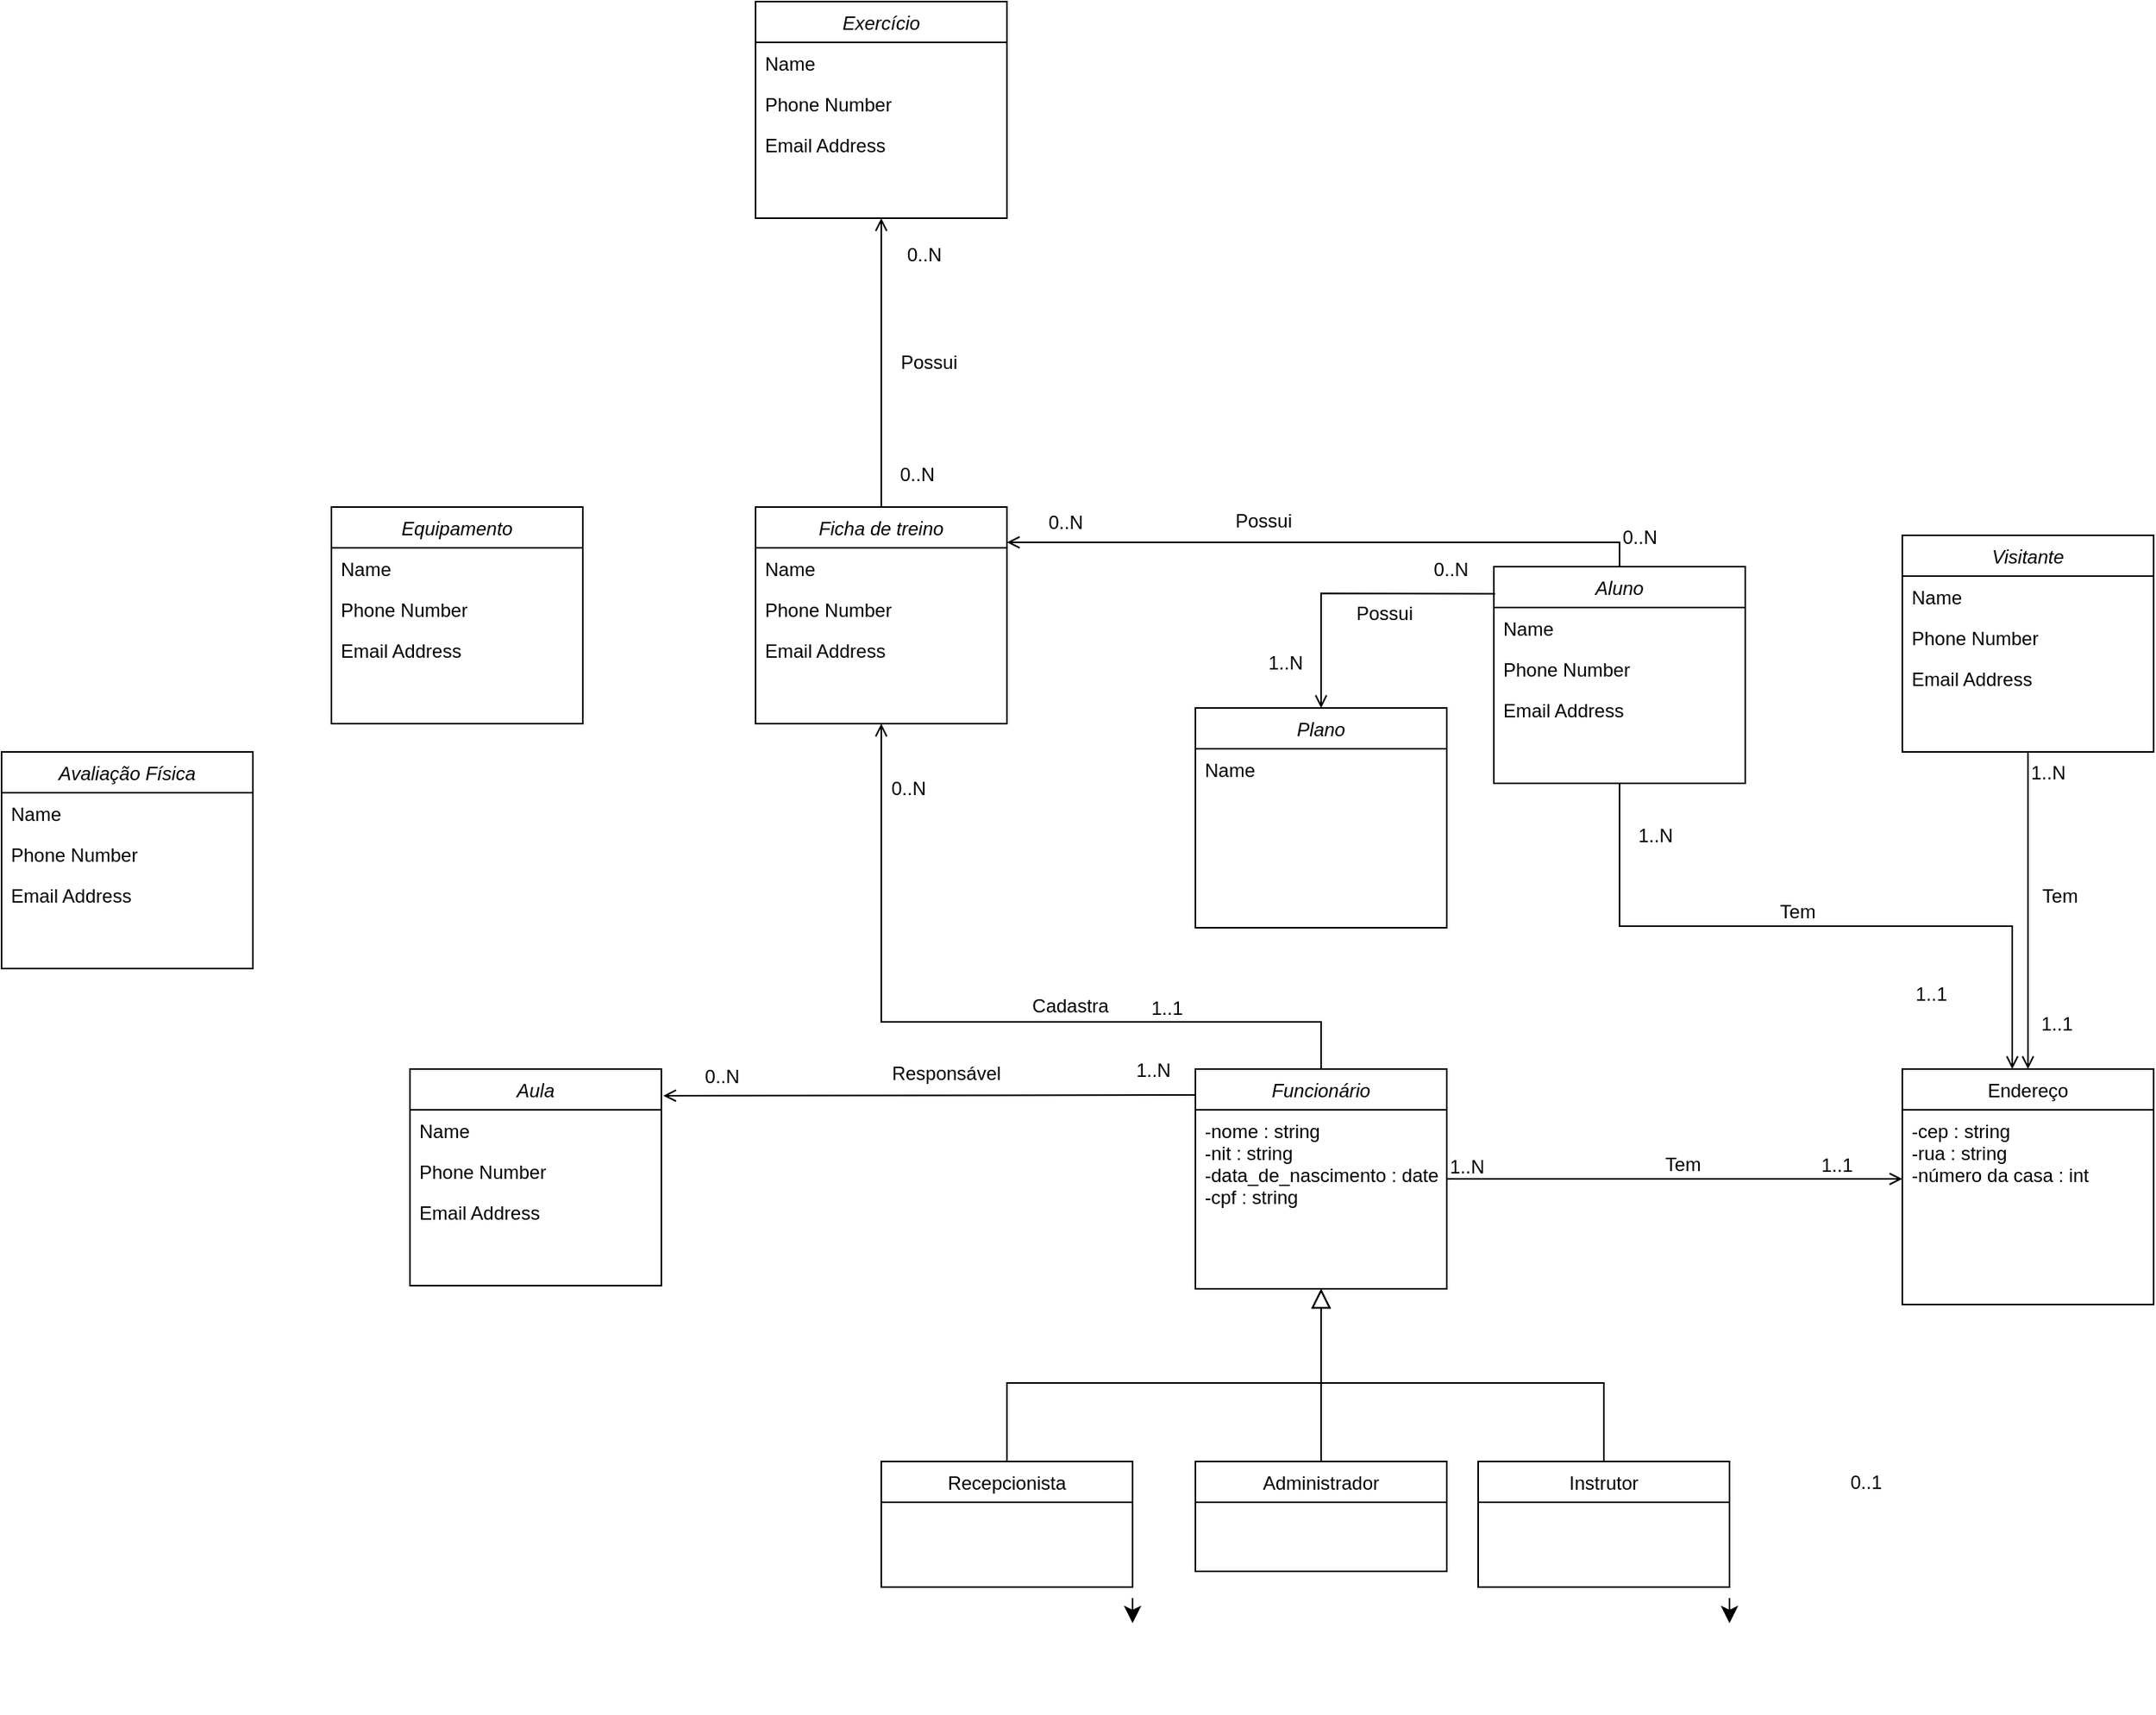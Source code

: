 <mxfile version="24.7.16">
  <diagram id="C5RBs43oDa-KdzZeNtuy" name="Page-1">
    <mxGraphModel dx="2684" dy="2253" grid="1" gridSize="10" guides="1" tooltips="1" connect="1" arrows="1" fold="1" page="1" pageScale="1" pageWidth="827" pageHeight="1169" math="0" shadow="0">
      <root>
        <mxCell id="WIyWlLk6GJQsqaUBKTNV-0" />
        <mxCell id="WIyWlLk6GJQsqaUBKTNV-1" parent="WIyWlLk6GJQsqaUBKTNV-0" />
        <mxCell id="zkfFHV4jXpPFQw0GAbJ--0" value="Funcionário" style="swimlane;fontStyle=2;align=center;verticalAlign=top;childLayout=stackLayout;horizontal=1;startSize=26;horizontalStack=0;resizeParent=1;resizeLast=0;collapsible=1;marginBottom=0;rounded=0;shadow=0;strokeWidth=1;" parent="WIyWlLk6GJQsqaUBKTNV-1" vertex="1">
          <mxGeometry x="120" y="110" width="160" height="140" as="geometry">
            <mxRectangle x="230" y="140" width="160" height="26" as="alternateBounds" />
          </mxGeometry>
        </mxCell>
        <mxCell id="zkfFHV4jXpPFQw0GAbJ--1" value="-nome : string&#xa;-nit : string&#xa;-data_de_nascimento : date&#xa;-cpf : string&#xa;" style="text;align=left;verticalAlign=top;spacingLeft=4;spacingRight=4;overflow=hidden;rotatable=0;points=[[0,0.5],[1,0.5]];portConstraint=eastwest;" parent="zkfFHV4jXpPFQw0GAbJ--0" vertex="1">
          <mxGeometry y="26" width="160" height="114" as="geometry" />
        </mxCell>
        <mxCell id="zkfFHV4jXpPFQw0GAbJ--6" value="Administrador" style="swimlane;fontStyle=0;align=center;verticalAlign=top;childLayout=stackLayout;horizontal=1;startSize=26;horizontalStack=0;resizeParent=1;resizeLast=0;collapsible=1;marginBottom=0;rounded=0;shadow=0;strokeWidth=1;" parent="WIyWlLk6GJQsqaUBKTNV-1" vertex="1">
          <mxGeometry x="120" y="360" width="160" height="70" as="geometry">
            <mxRectangle x="130" y="380" width="160" height="26" as="alternateBounds" />
          </mxGeometry>
        </mxCell>
        <mxCell id="zkfFHV4jXpPFQw0GAbJ--12" value="" style="endArrow=block;endSize=10;endFill=0;shadow=0;strokeWidth=1;rounded=0;curved=0;edgeStyle=elbowEdgeStyle;elbow=vertical;" parent="WIyWlLk6GJQsqaUBKTNV-1" source="zkfFHV4jXpPFQw0GAbJ--6" target="zkfFHV4jXpPFQw0GAbJ--0" edge="1">
          <mxGeometry width="160" relative="1" as="geometry">
            <mxPoint x="200" y="203" as="sourcePoint" />
            <mxPoint x="200" y="203" as="targetPoint" />
          </mxGeometry>
        </mxCell>
        <mxCell id="zkfFHV4jXpPFQw0GAbJ--13" value="Instrutor" style="swimlane;fontStyle=0;align=center;verticalAlign=top;childLayout=stackLayout;horizontal=1;startSize=26;horizontalStack=0;resizeParent=1;resizeLast=0;collapsible=1;marginBottom=0;rounded=0;shadow=0;strokeWidth=1;" parent="WIyWlLk6GJQsqaUBKTNV-1" vertex="1">
          <mxGeometry x="300" y="360" width="160" height="80" as="geometry">
            <mxRectangle x="300" y="360" width="170" height="26" as="alternateBounds" />
          </mxGeometry>
        </mxCell>
        <mxCell id="24QKdGt3Yd-0IMkW7e9c-9" style="edgeStyle=none;curved=1;rounded=0;orthogonalLoop=1;jettySize=auto;html=1;fontSize=12;startSize=8;endSize=8;" edge="1" parent="zkfFHV4jXpPFQw0GAbJ--13">
          <mxGeometry relative="1" as="geometry">
            <mxPoint x="160" y="87" as="sourcePoint" />
            <mxPoint x="160" y="103" as="targetPoint" />
          </mxGeometry>
        </mxCell>
        <mxCell id="zkfFHV4jXpPFQw0GAbJ--16" value="" style="endArrow=block;endSize=10;endFill=0;shadow=0;strokeWidth=1;rounded=0;curved=0;edgeStyle=elbowEdgeStyle;elbow=vertical;" parent="WIyWlLk6GJQsqaUBKTNV-1" source="zkfFHV4jXpPFQw0GAbJ--13" target="zkfFHV4jXpPFQw0GAbJ--0" edge="1">
          <mxGeometry width="160" relative="1" as="geometry">
            <mxPoint x="210" y="373" as="sourcePoint" />
            <mxPoint x="310" y="271" as="targetPoint" />
            <Array as="points">
              <mxPoint x="290" y="310" />
            </Array>
          </mxGeometry>
        </mxCell>
        <mxCell id="zkfFHV4jXpPFQw0GAbJ--17" value="Endereço" style="swimlane;fontStyle=0;align=center;verticalAlign=top;childLayout=stackLayout;horizontal=1;startSize=26;horizontalStack=0;resizeParent=1;resizeLast=0;collapsible=1;marginBottom=0;rounded=0;shadow=0;strokeWidth=1;" parent="WIyWlLk6GJQsqaUBKTNV-1" vertex="1">
          <mxGeometry x="570" y="110" width="160" height="150" as="geometry">
            <mxRectangle x="550" y="140" width="160" height="26" as="alternateBounds" />
          </mxGeometry>
        </mxCell>
        <mxCell id="zkfFHV4jXpPFQw0GAbJ--18" value="-cep : string&#xa;-rua : string&#xa;-número da casa : int" style="text;align=left;verticalAlign=top;spacingLeft=4;spacingRight=4;overflow=hidden;rotatable=0;points=[[0,0.5],[1,0.5]];portConstraint=eastwest;" parent="zkfFHV4jXpPFQw0GAbJ--17" vertex="1">
          <mxGeometry y="26" width="160" height="124" as="geometry" />
        </mxCell>
        <mxCell id="zkfFHV4jXpPFQw0GAbJ--26" value="" style="endArrow=open;shadow=0;strokeWidth=1;rounded=0;curved=0;endFill=1;edgeStyle=elbowEdgeStyle;elbow=vertical;" parent="WIyWlLk6GJQsqaUBKTNV-1" source="zkfFHV4jXpPFQw0GAbJ--0" target="zkfFHV4jXpPFQw0GAbJ--17" edge="1">
          <mxGeometry x="0.5" y="41" relative="1" as="geometry">
            <mxPoint x="380" y="192" as="sourcePoint" />
            <mxPoint x="540" y="192" as="targetPoint" />
            <mxPoint x="-40" y="32" as="offset" />
          </mxGeometry>
        </mxCell>
        <mxCell id="zkfFHV4jXpPFQw0GAbJ--27" value="1..N" style="resizable=0;align=left;verticalAlign=bottom;labelBackgroundColor=none;fontSize=12;" parent="zkfFHV4jXpPFQw0GAbJ--26" connectable="0" vertex="1">
          <mxGeometry x="-1" relative="1" as="geometry">
            <mxPoint y="1" as="offset" />
          </mxGeometry>
        </mxCell>
        <mxCell id="zkfFHV4jXpPFQw0GAbJ--28" value="1..1" style="resizable=0;align=right;verticalAlign=bottom;labelBackgroundColor=none;fontSize=12;" parent="zkfFHV4jXpPFQw0GAbJ--26" connectable="0" vertex="1">
          <mxGeometry x="1" relative="1" as="geometry">
            <mxPoint x="-30" as="offset" />
          </mxGeometry>
        </mxCell>
        <mxCell id="zkfFHV4jXpPFQw0GAbJ--29" value="Tem" style="text;html=1;resizable=0;points=[];;align=center;verticalAlign=middle;labelBackgroundColor=none;rounded=0;shadow=0;strokeWidth=1;fontSize=12;" parent="zkfFHV4jXpPFQw0GAbJ--26" vertex="1" connectable="0">
          <mxGeometry x="0.5" y="49" relative="1" as="geometry">
            <mxPoint x="-68" y="40" as="offset" />
          </mxGeometry>
        </mxCell>
        <mxCell id="24QKdGt3Yd-0IMkW7e9c-0" value="Visitante&#xa;" style="swimlane;fontStyle=2;align=center;verticalAlign=top;childLayout=stackLayout;horizontal=1;startSize=26;horizontalStack=0;resizeParent=1;resizeLast=0;collapsible=1;marginBottom=0;rounded=0;shadow=0;strokeWidth=1;" vertex="1" parent="WIyWlLk6GJQsqaUBKTNV-1">
          <mxGeometry x="570" y="-230" width="160" height="138" as="geometry">
            <mxRectangle x="230" y="140" width="160" height="26" as="alternateBounds" />
          </mxGeometry>
        </mxCell>
        <mxCell id="24QKdGt3Yd-0IMkW7e9c-1" value="Name" style="text;align=left;verticalAlign=top;spacingLeft=4;spacingRight=4;overflow=hidden;rotatable=0;points=[[0,0.5],[1,0.5]];portConstraint=eastwest;" vertex="1" parent="24QKdGt3Yd-0IMkW7e9c-0">
          <mxGeometry y="26" width="160" height="26" as="geometry" />
        </mxCell>
        <mxCell id="24QKdGt3Yd-0IMkW7e9c-2" value="Phone Number" style="text;align=left;verticalAlign=top;spacingLeft=4;spacingRight=4;overflow=hidden;rotatable=0;points=[[0,0.5],[1,0.5]];portConstraint=eastwest;rounded=0;shadow=0;html=0;" vertex="1" parent="24QKdGt3Yd-0IMkW7e9c-0">
          <mxGeometry y="52" width="160" height="26" as="geometry" />
        </mxCell>
        <mxCell id="24QKdGt3Yd-0IMkW7e9c-3" value="Email Address" style="text;align=left;verticalAlign=top;spacingLeft=4;spacingRight=4;overflow=hidden;rotatable=0;points=[[0,0.5],[1,0.5]];portConstraint=eastwest;rounded=0;shadow=0;html=0;" vertex="1" parent="24QKdGt3Yd-0IMkW7e9c-0">
          <mxGeometry y="78" width="160" height="26" as="geometry" />
        </mxCell>
        <mxCell id="24QKdGt3Yd-0IMkW7e9c-6" value="0..1" style="resizable=0;align=left;verticalAlign=bottom;labelBackgroundColor=none;fontSize=12;" connectable="0" vertex="1" parent="WIyWlLk6GJQsqaUBKTNV-1">
          <mxGeometry x="670" y="520" as="geometry">
            <mxPoint x="-135" y="-138" as="offset" />
          </mxGeometry>
        </mxCell>
        <mxCell id="24QKdGt3Yd-0IMkW7e9c-11" value="Recepcionista" style="swimlane;fontStyle=0;align=center;verticalAlign=top;childLayout=stackLayout;horizontal=1;startSize=26;horizontalStack=0;resizeParent=1;resizeLast=0;collapsible=1;marginBottom=0;rounded=0;shadow=0;strokeWidth=1;" vertex="1" parent="WIyWlLk6GJQsqaUBKTNV-1">
          <mxGeometry x="-80" y="360" width="160" height="80" as="geometry">
            <mxRectangle x="340" y="380" width="170" height="26" as="alternateBounds" />
          </mxGeometry>
        </mxCell>
        <mxCell id="24QKdGt3Yd-0IMkW7e9c-12" value="&#xa;" style="text;align=left;verticalAlign=top;spacingLeft=4;spacingRight=4;overflow=hidden;rotatable=0;points=[[0,0.5],[1,0.5]];portConstraint=eastwest;" vertex="1" parent="24QKdGt3Yd-0IMkW7e9c-11">
          <mxGeometry y="26" width="160" height="34" as="geometry" />
        </mxCell>
        <mxCell id="24QKdGt3Yd-0IMkW7e9c-13" style="edgeStyle=none;curved=1;rounded=0;orthogonalLoop=1;jettySize=auto;html=1;fontSize=12;startSize=8;endSize=8;" edge="1" parent="24QKdGt3Yd-0IMkW7e9c-11">
          <mxGeometry relative="1" as="geometry">
            <mxPoint x="160" y="87" as="sourcePoint" />
            <mxPoint x="160" y="103" as="targetPoint" />
          </mxGeometry>
        </mxCell>
        <mxCell id="24QKdGt3Yd-0IMkW7e9c-24" value="" style="endArrow=none;html=1;rounded=0;fontSize=12;startSize=8;endSize=8;curved=0;exitX=0.5;exitY=0;exitDx=0;exitDy=0;" edge="1" parent="WIyWlLk6GJQsqaUBKTNV-1" source="24QKdGt3Yd-0IMkW7e9c-11">
          <mxGeometry width="50" height="50" relative="1" as="geometry">
            <mxPoint y="340" as="sourcePoint" />
            <mxPoint x="200" y="310" as="targetPoint" />
            <Array as="points">
              <mxPoint y="310" />
            </Array>
          </mxGeometry>
        </mxCell>
        <mxCell id="24QKdGt3Yd-0IMkW7e9c-26" value="Aluno&#xa;" style="swimlane;fontStyle=2;align=center;verticalAlign=top;childLayout=stackLayout;horizontal=1;startSize=26;horizontalStack=0;resizeParent=1;resizeLast=0;collapsible=1;marginBottom=0;rounded=0;shadow=0;strokeWidth=1;" vertex="1" parent="WIyWlLk6GJQsqaUBKTNV-1">
          <mxGeometry x="310" y="-210" width="160" height="138" as="geometry">
            <mxRectangle x="230" y="140" width="160" height="26" as="alternateBounds" />
          </mxGeometry>
        </mxCell>
        <mxCell id="24QKdGt3Yd-0IMkW7e9c-27" value="Name" style="text;align=left;verticalAlign=top;spacingLeft=4;spacingRight=4;overflow=hidden;rotatable=0;points=[[0,0.5],[1,0.5]];portConstraint=eastwest;" vertex="1" parent="24QKdGt3Yd-0IMkW7e9c-26">
          <mxGeometry y="26" width="160" height="26" as="geometry" />
        </mxCell>
        <mxCell id="24QKdGt3Yd-0IMkW7e9c-28" value="Phone Number" style="text;align=left;verticalAlign=top;spacingLeft=4;spacingRight=4;overflow=hidden;rotatable=0;points=[[0,0.5],[1,0.5]];portConstraint=eastwest;rounded=0;shadow=0;html=0;" vertex="1" parent="24QKdGt3Yd-0IMkW7e9c-26">
          <mxGeometry y="52" width="160" height="26" as="geometry" />
        </mxCell>
        <mxCell id="24QKdGt3Yd-0IMkW7e9c-29" value="Email Address" style="text;align=left;verticalAlign=top;spacingLeft=4;spacingRight=4;overflow=hidden;rotatable=0;points=[[0,0.5],[1,0.5]];portConstraint=eastwest;rounded=0;shadow=0;html=0;" vertex="1" parent="24QKdGt3Yd-0IMkW7e9c-26">
          <mxGeometry y="78" width="160" height="26" as="geometry" />
        </mxCell>
        <mxCell id="24QKdGt3Yd-0IMkW7e9c-32" value="Ficha de treino" style="swimlane;fontStyle=2;align=center;verticalAlign=top;childLayout=stackLayout;horizontal=1;startSize=26;horizontalStack=0;resizeParent=1;resizeLast=0;collapsible=1;marginBottom=0;rounded=0;shadow=0;strokeWidth=1;" vertex="1" parent="WIyWlLk6GJQsqaUBKTNV-1">
          <mxGeometry x="-160" y="-248" width="160" height="138" as="geometry">
            <mxRectangle x="230" y="140" width="160" height="26" as="alternateBounds" />
          </mxGeometry>
        </mxCell>
        <mxCell id="24QKdGt3Yd-0IMkW7e9c-33" value="Name" style="text;align=left;verticalAlign=top;spacingLeft=4;spacingRight=4;overflow=hidden;rotatable=0;points=[[0,0.5],[1,0.5]];portConstraint=eastwest;" vertex="1" parent="24QKdGt3Yd-0IMkW7e9c-32">
          <mxGeometry y="26" width="160" height="26" as="geometry" />
        </mxCell>
        <mxCell id="24QKdGt3Yd-0IMkW7e9c-34" value="Phone Number" style="text;align=left;verticalAlign=top;spacingLeft=4;spacingRight=4;overflow=hidden;rotatable=0;points=[[0,0.5],[1,0.5]];portConstraint=eastwest;rounded=0;shadow=0;html=0;" vertex="1" parent="24QKdGt3Yd-0IMkW7e9c-32">
          <mxGeometry y="52" width="160" height="26" as="geometry" />
        </mxCell>
        <mxCell id="24QKdGt3Yd-0IMkW7e9c-35" value="Email Address" style="text;align=left;verticalAlign=top;spacingLeft=4;spacingRight=4;overflow=hidden;rotatable=0;points=[[0,0.5],[1,0.5]];portConstraint=eastwest;rounded=0;shadow=0;html=0;" vertex="1" parent="24QKdGt3Yd-0IMkW7e9c-32">
          <mxGeometry y="78" width="160" height="26" as="geometry" />
        </mxCell>
        <mxCell id="24QKdGt3Yd-0IMkW7e9c-36" value="" style="endArrow=open;shadow=0;strokeWidth=1;rounded=0;curved=0;endFill=1;edgeStyle=elbowEdgeStyle;elbow=vertical;exitX=0.5;exitY=0;exitDx=0;exitDy=0;" edge="1" parent="WIyWlLk6GJQsqaUBKTNV-1" source="24QKdGt3Yd-0IMkW7e9c-26" target="24QKdGt3Yd-0IMkW7e9c-32">
          <mxGeometry x="0.5" y="41" relative="1" as="geometry">
            <mxPoint x="110" y="-90" as="sourcePoint" />
            <mxPoint x="350" y="-225" as="targetPoint" />
            <mxPoint x="-40" y="32" as="offset" />
            <Array as="points">
              <mxPoint x="220" y="-225.5" />
            </Array>
          </mxGeometry>
        </mxCell>
        <mxCell id="24QKdGt3Yd-0IMkW7e9c-37" value="0..N" style="resizable=0;align=left;verticalAlign=bottom;labelBackgroundColor=none;fontSize=12;" connectable="0" vertex="1" parent="24QKdGt3Yd-0IMkW7e9c-36">
          <mxGeometry x="-1" relative="1" as="geometry">
            <mxPoint y="-10" as="offset" />
          </mxGeometry>
        </mxCell>
        <mxCell id="24QKdGt3Yd-0IMkW7e9c-38" value="0..N" style="resizable=0;align=right;verticalAlign=bottom;labelBackgroundColor=none;fontSize=12;" connectable="0" vertex="1" parent="24QKdGt3Yd-0IMkW7e9c-36">
          <mxGeometry x="1" relative="1" as="geometry">
            <mxPoint x="50" y="-4" as="offset" />
          </mxGeometry>
        </mxCell>
        <mxCell id="24QKdGt3Yd-0IMkW7e9c-39" value="Possui" style="text;html=1;resizable=0;points=[];;align=center;verticalAlign=middle;labelBackgroundColor=none;rounded=0;shadow=0;strokeWidth=1;fontSize=12;" vertex="1" connectable="0" parent="24QKdGt3Yd-0IMkW7e9c-36">
          <mxGeometry x="0.5" y="49" relative="1" as="geometry">
            <mxPoint x="61" y="-63" as="offset" />
          </mxGeometry>
        </mxCell>
        <mxCell id="24QKdGt3Yd-0IMkW7e9c-40" value="" style="endArrow=open;shadow=0;strokeWidth=1;rounded=0;curved=0;endFill=1;edgeStyle=elbowEdgeStyle;elbow=vertical;exitX=0.5;exitY=1;exitDx=0;exitDy=0;" edge="1" parent="WIyWlLk6GJQsqaUBKTNV-1" source="24QKdGt3Yd-0IMkW7e9c-26">
          <mxGeometry x="0.5" y="41" relative="1" as="geometry">
            <mxPoint x="280" y="40" as="sourcePoint" />
            <mxPoint x="640" y="110" as="targetPoint" />
            <mxPoint x="-40" y="32" as="offset" />
          </mxGeometry>
        </mxCell>
        <mxCell id="24QKdGt3Yd-0IMkW7e9c-41" value="1..N" style="resizable=0;align=left;verticalAlign=bottom;labelBackgroundColor=none;fontSize=12;" connectable="0" vertex="1" parent="24QKdGt3Yd-0IMkW7e9c-40">
          <mxGeometry x="-1" relative="1" as="geometry">
            <mxPoint x="10" y="42" as="offset" />
          </mxGeometry>
        </mxCell>
        <mxCell id="24QKdGt3Yd-0IMkW7e9c-42" value="1..1" style="resizable=0;align=right;verticalAlign=bottom;labelBackgroundColor=none;fontSize=12;" connectable="0" vertex="1" parent="24QKdGt3Yd-0IMkW7e9c-40">
          <mxGeometry x="1" relative="1" as="geometry">
            <mxPoint x="-40" y="-39" as="offset" />
          </mxGeometry>
        </mxCell>
        <mxCell id="24QKdGt3Yd-0IMkW7e9c-43" value="Tem" style="text;html=1;resizable=0;points=[];;align=center;verticalAlign=middle;labelBackgroundColor=none;rounded=0;shadow=0;strokeWidth=1;fontSize=12;" vertex="1" connectable="0" parent="24QKdGt3Yd-0IMkW7e9c-40">
          <mxGeometry x="0.5" y="49" relative="1" as="geometry">
            <mxPoint x="-120" y="40" as="offset" />
          </mxGeometry>
        </mxCell>
        <mxCell id="24QKdGt3Yd-0IMkW7e9c-46" value="" style="endArrow=open;shadow=0;strokeWidth=1;rounded=0;curved=0;endFill=1;edgeStyle=elbowEdgeStyle;elbow=vertical;exitX=0.5;exitY=1;exitDx=0;exitDy=0;entryX=0.5;entryY=0;entryDx=0;entryDy=0;" edge="1" parent="WIyWlLk6GJQsqaUBKTNV-1" source="24QKdGt3Yd-0IMkW7e9c-0" target="zkfFHV4jXpPFQw0GAbJ--17">
          <mxGeometry x="0.5" y="41" relative="1" as="geometry">
            <mxPoint x="414" y="-19.86" as="sourcePoint" />
            <mxPoint x="640" y="110" as="targetPoint" />
            <mxPoint x="-40" y="32" as="offset" />
          </mxGeometry>
        </mxCell>
        <mxCell id="24QKdGt3Yd-0IMkW7e9c-47" value="1..N" style="resizable=0;align=left;verticalAlign=bottom;labelBackgroundColor=none;fontSize=12;" connectable="0" vertex="1" parent="24QKdGt3Yd-0IMkW7e9c-46">
          <mxGeometry x="-1" relative="1" as="geometry">
            <mxPoint y="22" as="offset" />
          </mxGeometry>
        </mxCell>
        <mxCell id="24QKdGt3Yd-0IMkW7e9c-48" value="1..1" style="resizable=0;align=right;verticalAlign=bottom;labelBackgroundColor=none;fontSize=12;" connectable="0" vertex="1" parent="24QKdGt3Yd-0IMkW7e9c-46">
          <mxGeometry x="1" relative="1" as="geometry">
            <mxPoint x="30" y="-20" as="offset" />
          </mxGeometry>
        </mxCell>
        <mxCell id="24QKdGt3Yd-0IMkW7e9c-49" value="Tem" style="text;html=1;resizable=0;points=[];;align=center;verticalAlign=middle;labelBackgroundColor=none;rounded=0;shadow=0;strokeWidth=1;fontSize=12;" vertex="1" connectable="0" parent="24QKdGt3Yd-0IMkW7e9c-46">
          <mxGeometry x="0.5" y="49" relative="1" as="geometry">
            <mxPoint x="-29" y="-60" as="offset" />
          </mxGeometry>
        </mxCell>
        <mxCell id="24QKdGt3Yd-0IMkW7e9c-50" value="" style="endArrow=open;shadow=0;strokeWidth=1;rounded=0;curved=0;endFill=1;edgeStyle=elbowEdgeStyle;elbow=vertical;exitX=0.5;exitY=0;exitDx=0;exitDy=0;entryX=0.5;entryY=1;entryDx=0;entryDy=0;" edge="1" parent="WIyWlLk6GJQsqaUBKTNV-1" source="zkfFHV4jXpPFQw0GAbJ--0" target="24QKdGt3Yd-0IMkW7e9c-32">
          <mxGeometry x="0.5" y="41" relative="1" as="geometry">
            <mxPoint x="70" y="165.5" as="sourcePoint" />
            <mxPoint x="-130" y="50.5" as="targetPoint" />
            <mxPoint x="-40" y="32" as="offset" />
            <Array as="points">
              <mxPoint x="60" y="80" />
            </Array>
          </mxGeometry>
        </mxCell>
        <mxCell id="24QKdGt3Yd-0IMkW7e9c-51" value="1..1" style="resizable=0;align=left;verticalAlign=bottom;labelBackgroundColor=none;fontSize=12;" connectable="0" vertex="1" parent="24QKdGt3Yd-0IMkW7e9c-50">
          <mxGeometry x="-1" relative="1" as="geometry">
            <mxPoint x="-110" y="-30" as="offset" />
          </mxGeometry>
        </mxCell>
        <mxCell id="24QKdGt3Yd-0IMkW7e9c-52" value="0..N" style="resizable=0;align=right;verticalAlign=bottom;labelBackgroundColor=none;fontSize=12;" connectable="0" vertex="1" parent="24QKdGt3Yd-0IMkW7e9c-50">
          <mxGeometry x="1" relative="1" as="geometry">
            <mxPoint x="30" y="50" as="offset" />
          </mxGeometry>
        </mxCell>
        <mxCell id="24QKdGt3Yd-0IMkW7e9c-53" value="Cadastra" style="text;html=1;resizable=0;points=[];;align=center;verticalAlign=middle;labelBackgroundColor=none;rounded=0;shadow=0;strokeWidth=1;fontSize=12;" vertex="1" connectable="0" parent="24QKdGt3Yd-0IMkW7e9c-50">
          <mxGeometry x="0.5" y="49" relative="1" as="geometry">
            <mxPoint x="169" y="55" as="offset" />
          </mxGeometry>
        </mxCell>
        <mxCell id="24QKdGt3Yd-0IMkW7e9c-54" value="Aula&#xa;" style="swimlane;fontStyle=2;align=center;verticalAlign=top;childLayout=stackLayout;horizontal=1;startSize=26;horizontalStack=0;resizeParent=1;resizeLast=0;collapsible=1;marginBottom=0;rounded=0;shadow=0;strokeWidth=1;" vertex="1" parent="WIyWlLk6GJQsqaUBKTNV-1">
          <mxGeometry x="-380" y="110" width="160" height="138" as="geometry">
            <mxRectangle x="230" y="140" width="160" height="26" as="alternateBounds" />
          </mxGeometry>
        </mxCell>
        <mxCell id="24QKdGt3Yd-0IMkW7e9c-55" value="Name" style="text;align=left;verticalAlign=top;spacingLeft=4;spacingRight=4;overflow=hidden;rotatable=0;points=[[0,0.5],[1,0.5]];portConstraint=eastwest;" vertex="1" parent="24QKdGt3Yd-0IMkW7e9c-54">
          <mxGeometry y="26" width="160" height="26" as="geometry" />
        </mxCell>
        <mxCell id="24QKdGt3Yd-0IMkW7e9c-56" value="Phone Number" style="text;align=left;verticalAlign=top;spacingLeft=4;spacingRight=4;overflow=hidden;rotatable=0;points=[[0,0.5],[1,0.5]];portConstraint=eastwest;rounded=0;shadow=0;html=0;" vertex="1" parent="24QKdGt3Yd-0IMkW7e9c-54">
          <mxGeometry y="52" width="160" height="26" as="geometry" />
        </mxCell>
        <mxCell id="24QKdGt3Yd-0IMkW7e9c-57" value="Email Address" style="text;align=left;verticalAlign=top;spacingLeft=4;spacingRight=4;overflow=hidden;rotatable=0;points=[[0,0.5],[1,0.5]];portConstraint=eastwest;rounded=0;shadow=0;html=0;" vertex="1" parent="24QKdGt3Yd-0IMkW7e9c-54">
          <mxGeometry y="78" width="160" height="26" as="geometry" />
        </mxCell>
        <mxCell id="24QKdGt3Yd-0IMkW7e9c-58" value="" style="endArrow=open;shadow=0;strokeWidth=1;rounded=0;curved=0;endFill=1;edgeStyle=elbowEdgeStyle;elbow=vertical;exitX=0.002;exitY=0.118;exitDx=0;exitDy=0;exitPerimeter=0;entryX=1.008;entryY=0.127;entryDx=0;entryDy=0;entryPerimeter=0;" edge="1" parent="WIyWlLk6GJQsqaUBKTNV-1" source="zkfFHV4jXpPFQw0GAbJ--0" target="24QKdGt3Yd-0IMkW7e9c-54">
          <mxGeometry x="0.5" y="41" relative="1" as="geometry">
            <mxPoint x="20" y="215.5" as="sourcePoint" />
            <mxPoint x="-190" y="128" as="targetPoint" />
            <mxPoint x="-40" y="32" as="offset" />
            <Array as="points" />
          </mxGeometry>
        </mxCell>
        <mxCell id="24QKdGt3Yd-0IMkW7e9c-59" value="1..N" style="resizable=0;align=left;verticalAlign=bottom;labelBackgroundColor=none;fontSize=12;" connectable="0" vertex="1" parent="24QKdGt3Yd-0IMkW7e9c-58">
          <mxGeometry x="-1" relative="1" as="geometry">
            <mxPoint x="-40" y="-7" as="offset" />
          </mxGeometry>
        </mxCell>
        <mxCell id="24QKdGt3Yd-0IMkW7e9c-60" value="0..N" style="resizable=0;align=right;verticalAlign=bottom;labelBackgroundColor=none;fontSize=12;" connectable="0" vertex="1" parent="24QKdGt3Yd-0IMkW7e9c-58">
          <mxGeometry x="1" relative="1" as="geometry">
            <mxPoint x="50" y="-4" as="offset" />
          </mxGeometry>
        </mxCell>
        <mxCell id="24QKdGt3Yd-0IMkW7e9c-61" value="Responsável" style="text;html=1;resizable=0;points=[];;align=center;verticalAlign=middle;labelBackgroundColor=none;rounded=0;shadow=0;strokeWidth=1;fontSize=12;" vertex="1" connectable="0" parent="24QKdGt3Yd-0IMkW7e9c-58">
          <mxGeometry x="0.5" y="49" relative="1" as="geometry">
            <mxPoint x="95" y="-63" as="offset" />
          </mxGeometry>
        </mxCell>
        <mxCell id="24QKdGt3Yd-0IMkW7e9c-62" value="Plano" style="swimlane;fontStyle=2;align=center;verticalAlign=top;childLayout=stackLayout;horizontal=1;startSize=26;horizontalStack=0;resizeParent=1;resizeLast=0;collapsible=1;marginBottom=0;rounded=0;shadow=0;strokeWidth=1;" vertex="1" parent="WIyWlLk6GJQsqaUBKTNV-1">
          <mxGeometry x="120" y="-120" width="160" height="140" as="geometry">
            <mxRectangle x="230" y="140" width="160" height="26" as="alternateBounds" />
          </mxGeometry>
        </mxCell>
        <mxCell id="24QKdGt3Yd-0IMkW7e9c-63" value="Name" style="text;align=left;verticalAlign=top;spacingLeft=4;spacingRight=4;overflow=hidden;rotatable=0;points=[[0,0.5],[1,0.5]];portConstraint=eastwest;" vertex="1" parent="24QKdGt3Yd-0IMkW7e9c-62">
          <mxGeometry y="26" width="160" height="114" as="geometry" />
        </mxCell>
        <mxCell id="24QKdGt3Yd-0IMkW7e9c-66" value="" style="endArrow=open;shadow=0;strokeWidth=1;rounded=0;curved=0;endFill=1;edgeStyle=elbowEdgeStyle;elbow=vertical;exitX=0.005;exitY=0.125;exitDx=0;exitDy=0;exitPerimeter=0;entryX=0.5;entryY=0;entryDx=0;entryDy=0;" edge="1" parent="WIyWlLk6GJQsqaUBKTNV-1" source="24QKdGt3Yd-0IMkW7e9c-26" target="24QKdGt3Yd-0IMkW7e9c-62">
          <mxGeometry x="0.5" y="41" relative="1" as="geometry">
            <mxPoint x="206.96" y="-380.004" as="sourcePoint" />
            <mxPoint x="70" y="-142.39" as="targetPoint" />
            <mxPoint x="-40" y="32" as="offset" />
            <Array as="points">
              <mxPoint x="260" y="-193" />
            </Array>
          </mxGeometry>
        </mxCell>
        <mxCell id="24QKdGt3Yd-0IMkW7e9c-67" value="0..N" style="resizable=0;align=left;verticalAlign=bottom;labelBackgroundColor=none;fontSize=12;" connectable="0" vertex="1" parent="24QKdGt3Yd-0IMkW7e9c-66">
          <mxGeometry x="-1" relative="1" as="geometry">
            <mxPoint x="-41" y="-7" as="offset" />
          </mxGeometry>
        </mxCell>
        <mxCell id="24QKdGt3Yd-0IMkW7e9c-68" value="1..N" style="resizable=0;align=right;verticalAlign=bottom;labelBackgroundColor=none;fontSize=12;" connectable="0" vertex="1" parent="24QKdGt3Yd-0IMkW7e9c-66">
          <mxGeometry x="1" relative="1" as="geometry">
            <mxPoint x="-10" y="-20" as="offset" />
          </mxGeometry>
        </mxCell>
        <mxCell id="24QKdGt3Yd-0IMkW7e9c-69" value="Possui" style="text;html=1;resizable=0;points=[];;align=center;verticalAlign=middle;labelBackgroundColor=none;rounded=0;shadow=0;strokeWidth=1;fontSize=12;" vertex="1" connectable="0" parent="24QKdGt3Yd-0IMkW7e9c-66">
          <mxGeometry x="0.5" y="49" relative="1" as="geometry">
            <mxPoint x="-9" y="-14" as="offset" />
          </mxGeometry>
        </mxCell>
        <mxCell id="24QKdGt3Yd-0IMkW7e9c-70" value="Equipamento" style="swimlane;fontStyle=2;align=center;verticalAlign=top;childLayout=stackLayout;horizontal=1;startSize=26;horizontalStack=0;resizeParent=1;resizeLast=0;collapsible=1;marginBottom=0;rounded=0;shadow=0;strokeWidth=1;" vertex="1" parent="WIyWlLk6GJQsqaUBKTNV-1">
          <mxGeometry x="-430" y="-248" width="160" height="138" as="geometry">
            <mxRectangle x="230" y="140" width="160" height="26" as="alternateBounds" />
          </mxGeometry>
        </mxCell>
        <mxCell id="24QKdGt3Yd-0IMkW7e9c-71" value="Name" style="text;align=left;verticalAlign=top;spacingLeft=4;spacingRight=4;overflow=hidden;rotatable=0;points=[[0,0.5],[1,0.5]];portConstraint=eastwest;" vertex="1" parent="24QKdGt3Yd-0IMkW7e9c-70">
          <mxGeometry y="26" width="160" height="26" as="geometry" />
        </mxCell>
        <mxCell id="24QKdGt3Yd-0IMkW7e9c-72" value="Phone Number" style="text;align=left;verticalAlign=top;spacingLeft=4;spacingRight=4;overflow=hidden;rotatable=0;points=[[0,0.5],[1,0.5]];portConstraint=eastwest;rounded=0;shadow=0;html=0;" vertex="1" parent="24QKdGt3Yd-0IMkW7e9c-70">
          <mxGeometry y="52" width="160" height="26" as="geometry" />
        </mxCell>
        <mxCell id="24QKdGt3Yd-0IMkW7e9c-73" value="Email Address" style="text;align=left;verticalAlign=top;spacingLeft=4;spacingRight=4;overflow=hidden;rotatable=0;points=[[0,0.5],[1,0.5]];portConstraint=eastwest;rounded=0;shadow=0;html=0;" vertex="1" parent="24QKdGt3Yd-0IMkW7e9c-70">
          <mxGeometry y="78" width="160" height="26" as="geometry" />
        </mxCell>
        <mxCell id="24QKdGt3Yd-0IMkW7e9c-74" style="edgeStyle=none;curved=1;rounded=0;orthogonalLoop=1;jettySize=auto;html=1;exitX=0.75;exitY=0;exitDx=0;exitDy=0;fontSize=12;startSize=8;endSize=8;" edge="1" parent="WIyWlLk6GJQsqaUBKTNV-1" source="24QKdGt3Yd-0IMkW7e9c-70" target="24QKdGt3Yd-0IMkW7e9c-70">
          <mxGeometry relative="1" as="geometry" />
        </mxCell>
        <mxCell id="24QKdGt3Yd-0IMkW7e9c-75" value="Exercício" style="swimlane;fontStyle=2;align=center;verticalAlign=top;childLayout=stackLayout;horizontal=1;startSize=26;horizontalStack=0;resizeParent=1;resizeLast=0;collapsible=1;marginBottom=0;rounded=0;shadow=0;strokeWidth=1;" vertex="1" parent="WIyWlLk6GJQsqaUBKTNV-1">
          <mxGeometry x="-160" y="-570" width="160" height="138" as="geometry">
            <mxRectangle x="230" y="140" width="160" height="26" as="alternateBounds" />
          </mxGeometry>
        </mxCell>
        <mxCell id="24QKdGt3Yd-0IMkW7e9c-76" value="Name" style="text;align=left;verticalAlign=top;spacingLeft=4;spacingRight=4;overflow=hidden;rotatable=0;points=[[0,0.5],[1,0.5]];portConstraint=eastwest;" vertex="1" parent="24QKdGt3Yd-0IMkW7e9c-75">
          <mxGeometry y="26" width="160" height="26" as="geometry" />
        </mxCell>
        <mxCell id="24QKdGt3Yd-0IMkW7e9c-77" value="Phone Number" style="text;align=left;verticalAlign=top;spacingLeft=4;spacingRight=4;overflow=hidden;rotatable=0;points=[[0,0.5],[1,0.5]];portConstraint=eastwest;rounded=0;shadow=0;html=0;" vertex="1" parent="24QKdGt3Yd-0IMkW7e9c-75">
          <mxGeometry y="52" width="160" height="26" as="geometry" />
        </mxCell>
        <mxCell id="24QKdGt3Yd-0IMkW7e9c-78" value="Email Address" style="text;align=left;verticalAlign=top;spacingLeft=4;spacingRight=4;overflow=hidden;rotatable=0;points=[[0,0.5],[1,0.5]];portConstraint=eastwest;rounded=0;shadow=0;html=0;" vertex="1" parent="24QKdGt3Yd-0IMkW7e9c-75">
          <mxGeometry y="78" width="160" height="26" as="geometry" />
        </mxCell>
        <mxCell id="24QKdGt3Yd-0IMkW7e9c-79" value="" style="endArrow=open;shadow=0;strokeWidth=1;rounded=0;curved=0;endFill=1;edgeStyle=elbowEdgeStyle;elbow=vertical;exitX=0.5;exitY=0;exitDx=0;exitDy=0;entryX=0.5;entryY=1;entryDx=0;entryDy=0;" edge="1" parent="WIyWlLk6GJQsqaUBKTNV-1" source="24QKdGt3Yd-0IMkW7e9c-32" target="24QKdGt3Yd-0IMkW7e9c-75">
          <mxGeometry x="0.5" y="41" relative="1" as="geometry">
            <mxPoint x="-80" y="-296" as="sourcePoint" />
            <mxPoint x="-80" y="-396" as="targetPoint" />
            <mxPoint x="-40" y="32" as="offset" />
            <Array as="points">
              <mxPoint x="-90" y="-350" />
            </Array>
          </mxGeometry>
        </mxCell>
        <mxCell id="24QKdGt3Yd-0IMkW7e9c-80" value="0..N" style="resizable=0;align=left;verticalAlign=bottom;labelBackgroundColor=none;fontSize=12;" connectable="0" vertex="1" parent="24QKdGt3Yd-0IMkW7e9c-79">
          <mxGeometry x="-1" relative="1" as="geometry">
            <mxPoint x="10" y="-12" as="offset" />
          </mxGeometry>
        </mxCell>
        <mxCell id="24QKdGt3Yd-0IMkW7e9c-81" value="0..N" style="resizable=0;align=right;verticalAlign=bottom;labelBackgroundColor=none;fontSize=12;" connectable="0" vertex="1" parent="24QKdGt3Yd-0IMkW7e9c-79">
          <mxGeometry x="1" relative="1" as="geometry">
            <mxPoint x="40" y="32" as="offset" />
          </mxGeometry>
        </mxCell>
        <mxCell id="24QKdGt3Yd-0IMkW7e9c-82" value="Possui" style="text;html=1;resizable=0;points=[];;align=center;verticalAlign=middle;labelBackgroundColor=none;rounded=0;shadow=0;strokeWidth=1;fontSize=12;" vertex="1" connectable="0" parent="24QKdGt3Yd-0IMkW7e9c-79">
          <mxGeometry x="0.5" y="49" relative="1" as="geometry">
            <mxPoint x="79" y="46" as="offset" />
          </mxGeometry>
        </mxCell>
        <mxCell id="24QKdGt3Yd-0IMkW7e9c-84" value="Avaliação Física" style="swimlane;fontStyle=2;align=center;verticalAlign=top;childLayout=stackLayout;horizontal=1;startSize=26;horizontalStack=0;resizeParent=1;resizeLast=0;collapsible=1;marginBottom=0;rounded=0;shadow=0;strokeWidth=1;" vertex="1" parent="WIyWlLk6GJQsqaUBKTNV-1">
          <mxGeometry x="-640" y="-92" width="160" height="138" as="geometry">
            <mxRectangle x="230" y="140" width="160" height="26" as="alternateBounds" />
          </mxGeometry>
        </mxCell>
        <mxCell id="24QKdGt3Yd-0IMkW7e9c-85" value="Name" style="text;align=left;verticalAlign=top;spacingLeft=4;spacingRight=4;overflow=hidden;rotatable=0;points=[[0,0.5],[1,0.5]];portConstraint=eastwest;" vertex="1" parent="24QKdGt3Yd-0IMkW7e9c-84">
          <mxGeometry y="26" width="160" height="26" as="geometry" />
        </mxCell>
        <mxCell id="24QKdGt3Yd-0IMkW7e9c-86" value="Phone Number" style="text;align=left;verticalAlign=top;spacingLeft=4;spacingRight=4;overflow=hidden;rotatable=0;points=[[0,0.5],[1,0.5]];portConstraint=eastwest;rounded=0;shadow=0;html=0;" vertex="1" parent="24QKdGt3Yd-0IMkW7e9c-84">
          <mxGeometry y="52" width="160" height="26" as="geometry" />
        </mxCell>
        <mxCell id="24QKdGt3Yd-0IMkW7e9c-87" value="Email Address" style="text;align=left;verticalAlign=top;spacingLeft=4;spacingRight=4;overflow=hidden;rotatable=0;points=[[0,0.5],[1,0.5]];portConstraint=eastwest;rounded=0;shadow=0;html=0;" vertex="1" parent="24QKdGt3Yd-0IMkW7e9c-84">
          <mxGeometry y="78" width="160" height="26" as="geometry" />
        </mxCell>
      </root>
    </mxGraphModel>
  </diagram>
</mxfile>
